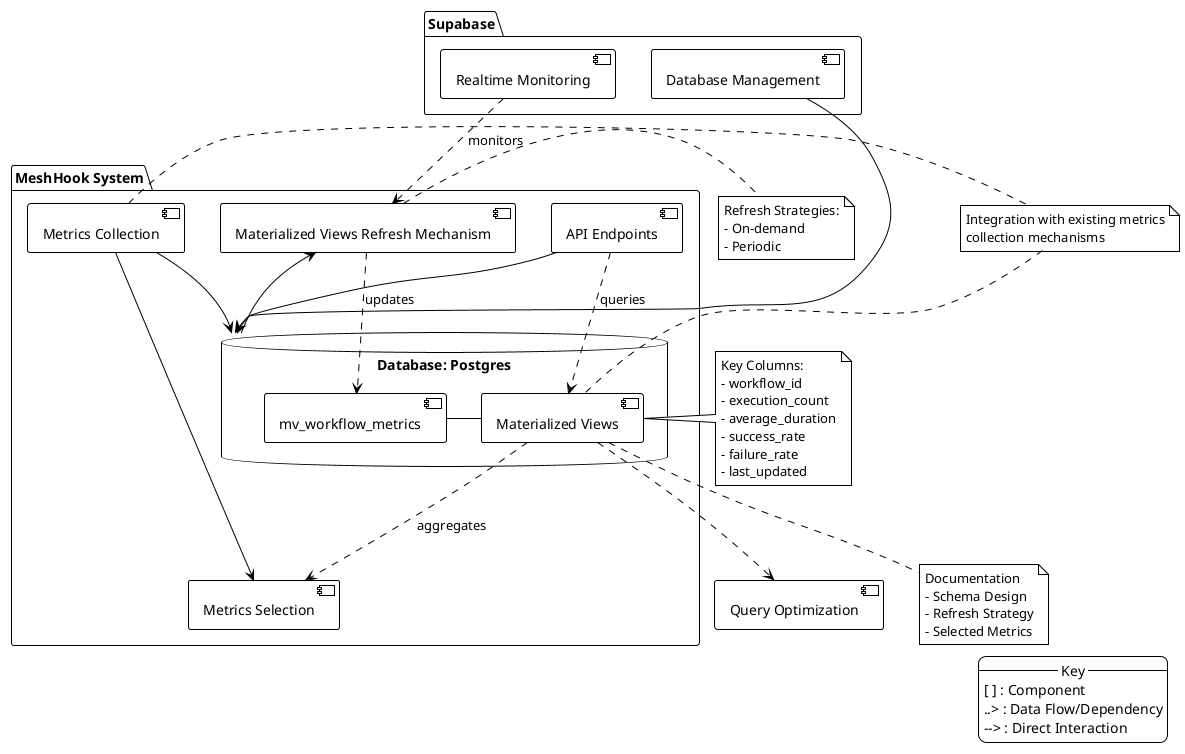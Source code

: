 @startuml
!theme plain

package "MeshHook System" {
    [Metrics Collection] --> [Database: Postgres]
    [API Endpoints] --> [Database: Postgres]
    [Database: Postgres] --> [Materialized Views Refresh Mechanism]
    database "Database: Postgres" {
        [mv_workflow_metrics] - [Materialized Views]
    }
    [Materialized Views] ..> [Metrics Selection] : aggregates
    [Materialized Views Refresh Mechanism] ..> [mv_workflow_metrics] : updates
}

package "Supabase" {
    [Realtime Monitoring] ..> [Materialized Views Refresh Mechanism] : monitors
    [Database Management] --> [Database: Postgres]
}

[Metrics Collection] --> [Metrics Selection]
[API Endpoints] ..> [Materialized Views] : queries
[Materialized Views] ..> [Query Optimization]

note right of [Materialized Views]
  Key Columns:
  - workflow_id
  - execution_count
  - average_duration
  - success_rate
  - failure_rate
  - last_updated
end note

note right of [Materialized Views Refresh Mechanism]
  Refresh Strategies:
  - On-demand
  - Periodic
end note

note "Integration with existing metrics\ncollection mechanisms" as N1
[Metrics Collection] .. N1
N1 .. [Materialized Views]

note "Documentation\n- Schema Design\n- Refresh Strategy\n- Selected Metrics" as N2
[Materialized Views] .. N2

legend right
  -- Key --
  [ ] : Component
  ..> : Data Flow/Dependency
  --> : Direct Interaction
endlegend

@enduml